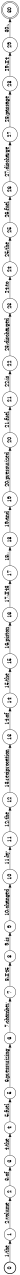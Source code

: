 digraph FST {
rankdir = LR;
size = "8.5,11";
label = "";
center = 1;
orientation = Landscape;
ranksep = "0.4";
nodesep = "0.25";
0 [label = "0", shape = circle, style = bold, fontsize = 14]
	0 -> 1 [label = "1:the", fontsize = 14];
1 [label = "1", shape = circle, style = solid, fontsize = 14]
	1 -> 2 [label = "2:volume", fontsize = 14];
2 [label = "2", shape = circle, style = solid, fontsize = 14]
	2 -> 3 [label = "3:of", fontsize = 14];
3 [label = "3", shape = circle, style = solid, fontsize = 14]
	3 -> 4 [label = "4:the", fontsize = 14];
4 [label = "4", shape = circle, style = solid, fontsize = 14]
	4 -> 5 [label = "5:fuel", fontsize = 14];
5 [label = "5", shape = circle, style = solid, fontsize = 14]
	5 -> 6 [label = "6:pressurizing", fontsize = 14];
6 [label = "6", shape = circle, style = solid, fontsize = 14]
	6 -> 7 [label = "7:chamber", fontsize = 14];
7 [label = "7", shape = circle, style = solid, fontsize = 14]
	7 -> 8 [label = "8:#45", fontsize = 14];
8 [label = "8", shape = circle, style = solid, fontsize = 14]
	8 -> 9 [label = "9:is", fontsize = 14];
9 [label = "9", shape = circle, style = solid, fontsize = 14]
	9 -> 10 [label = "10:changed", fontsize = 14];
10 [label = "10", shape = circle, style = solid, fontsize = 14]
	10 -> 11 [label = "11:by", fontsize = 14];
11 [label = "11", shape = circle, style = solid, fontsize = 14]
	11 -> 12 [label = "12:the", fontsize = 14];
12 [label = "12", shape = circle, style = solid, fontsize = 14]
	12 -> 13 [label = "13:reciprocation", fontsize = 14];
13 [label = "13", shape = circle, style = solid, fontsize = 14]
	13 -> 14 [label = "14:of", fontsize = 14];
14 [label = "14", shape = circle, style = solid, fontsize = 14]
	14 -> 15 [label = "15:the", fontsize = 14];
15 [label = "15", shape = circle, style = solid, fontsize = 14]
	15 -> 16 [label = "16:piston", fontsize = 14];
16 [label = "16", shape = circle, style = solid, fontsize = 14]
	16 -> 17 [label = "17:#43", fontsize = 14];
17 [label = "17", shape = circle, style = solid, fontsize = 14]
	17 -> 18 [label = "18:,", fontsize = 14];
18 [label = "18", shape = circle, style = solid, fontsize = 14]
	18 -> 19 [label = "19:and", fontsize = 14];
19 [label = "19", shape = circle, style = solid, fontsize = 14]
	19 -> 20 [label = "20:pressurized", fontsize = 14];
20 [label = "20", shape = circle, style = solid, fontsize = 14]
	20 -> 21 [label = "21:fuel", fontsize = 14];
21 [label = "21", shape = circle, style = solid, fontsize = 14]
	21 -> 22 [label = "22:is", fontsize = 14];
22 [label = "22", shape = circle, style = solid, fontsize = 14]
	22 -> 23 [label = "23:discharged", fontsize = 14];
23 [label = "23", shape = circle, style = solid, fontsize = 14]
	23 -> 24 [label = "24:to", fontsize = 14];
24 [label = "24", shape = circle, style = solid, fontsize = 14]
	24 -> 25 [label = "25:the", fontsize = 14];
25 [label = "25", shape = circle, style = solid, fontsize = 14]
	25 -> 26 [label = "26:fuel", fontsize = 14];
26 [label = "26", shape = circle, style = solid, fontsize = 14]
	26 -> 27 [label = "27:discharge", fontsize = 14];
27 [label = "27", shape = circle, style = solid, fontsize = 14]
	27 -> 28 [label = "28:passage", fontsize = 14];
28 [label = "28", shape = circle, style = solid, fontsize = 14]
	28 -> 29 [label = "29:#4", fontsize = 14];
29 [label = "29", shape = circle, style = solid, fontsize = 14]
	29 -> 30 [label = "30:.", fontsize = 14];
30 [label = "30", shape = doublecircle, style = solid, fontsize = 14]
}
